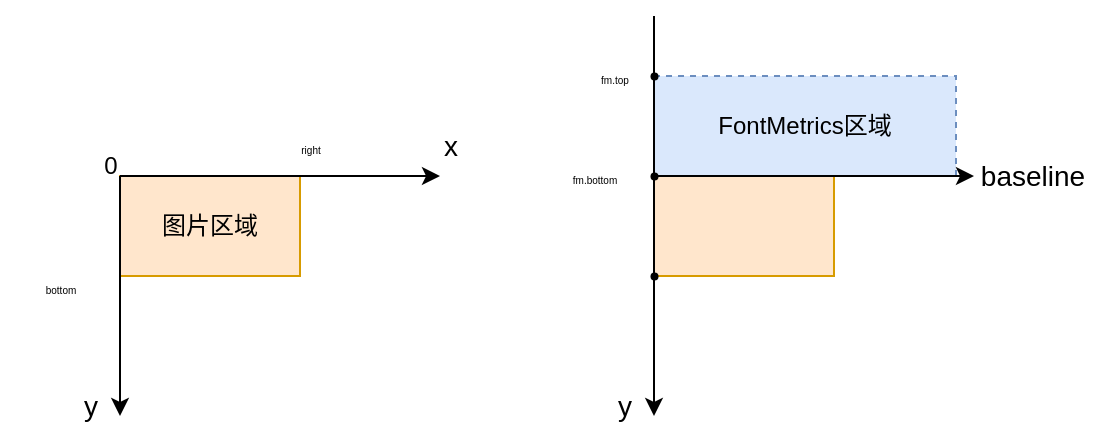 <mxfile version="21.3.6" type="github">
  <diagram name="第 1 页" id="jmLGyRtJv-uPEz8_w5s_">
    <mxGraphModel dx="543" dy="588" grid="1" gridSize="10" guides="1" tooltips="1" connect="1" arrows="1" fold="1" page="1" pageScale="1" pageWidth="827" pageHeight="1169" math="0" shadow="0">
      <root>
        <mxCell id="0" />
        <mxCell id="1" parent="0" />
        <mxCell id="Bd8WudOikVSf8Hs_fxaL-3" value="图片区域" style="rounded=0;whiteSpace=wrap;html=1;fillColor=#ffe6cc;strokeColor=#d79b00;" vertex="1" parent="1">
          <mxGeometry x="122" y="160" width="90" height="50" as="geometry" />
        </mxCell>
        <mxCell id="Bd8WudOikVSf8Hs_fxaL-17" value="" style="rounded=0;whiteSpace=wrap;html=1;fillColor=#ffe6cc;strokeColor=#d79b00;" vertex="1" parent="1">
          <mxGeometry x="389" y="160" width="90" height="50" as="geometry" />
        </mxCell>
        <mxCell id="Bd8WudOikVSf8Hs_fxaL-30" value="FontMetrics区域" style="rounded=0;whiteSpace=wrap;html=1;fillColor=#dae8fc;strokeColor=#6c8ebf;dashed=1;" vertex="1" parent="1">
          <mxGeometry x="389" y="110" width="151" height="50" as="geometry" />
        </mxCell>
        <mxCell id="Bd8WudOikVSf8Hs_fxaL-1" value="" style="endArrow=classic;html=1;rounded=0;" edge="1" parent="1">
          <mxGeometry width="50" height="50" relative="1" as="geometry">
            <mxPoint x="122" y="160" as="sourcePoint" />
            <mxPoint x="282" y="160" as="targetPoint" />
          </mxGeometry>
        </mxCell>
        <mxCell id="Bd8WudOikVSf8Hs_fxaL-2" value="" style="endArrow=classic;html=1;rounded=0;" edge="1" parent="1">
          <mxGeometry width="50" height="50" relative="1" as="geometry">
            <mxPoint x="122" y="160" as="sourcePoint" />
            <mxPoint x="122" y="280" as="targetPoint" />
          </mxGeometry>
        </mxCell>
        <mxCell id="Bd8WudOikVSf8Hs_fxaL-4" value="0" style="text;html=1;align=center;verticalAlign=middle;resizable=0;points=[];autosize=1;strokeColor=none;fillColor=none;" vertex="1" parent="1">
          <mxGeometry x="102" y="140" width="30" height="30" as="geometry" />
        </mxCell>
        <mxCell id="Bd8WudOikVSf8Hs_fxaL-5" value="&lt;font style=&quot;font-size: 14px;&quot;&gt;x&lt;/font&gt;" style="text;html=1;align=center;verticalAlign=middle;resizable=0;points=[];autosize=1;strokeColor=none;fillColor=none;" vertex="1" parent="1">
          <mxGeometry x="272" y="130" width="30" height="30" as="geometry" />
        </mxCell>
        <mxCell id="Bd8WudOikVSf8Hs_fxaL-6" value="&lt;font style=&quot;font-size: 14px;&quot;&gt;y&lt;/font&gt;" style="text;html=1;align=center;verticalAlign=middle;resizable=0;points=[];autosize=1;strokeColor=none;fillColor=none;" vertex="1" parent="1">
          <mxGeometry x="92" y="260" width="30" height="30" as="geometry" />
        </mxCell>
        <mxCell id="Bd8WudOikVSf8Hs_fxaL-13" value="&lt;font style=&quot;font-size: 5px;&quot;&gt;bottom&lt;/font&gt;" style="text;html=1;align=center;verticalAlign=middle;resizable=0;points=[];autosize=1;strokeColor=none;fillColor=none;" vertex="1" parent="1">
          <mxGeometry x="62" y="200" width="60" height="30" as="geometry" />
        </mxCell>
        <mxCell id="Bd8WudOikVSf8Hs_fxaL-14" value="&lt;font style=&quot;font-size: 5px;&quot;&gt;right&lt;/font&gt;" style="text;html=1;align=center;verticalAlign=middle;resizable=0;points=[];autosize=1;strokeColor=none;fillColor=none;" vertex="1" parent="1">
          <mxGeometry x="192" y="130" width="50" height="30" as="geometry" />
        </mxCell>
        <mxCell id="Bd8WudOikVSf8Hs_fxaL-15" value="" style="endArrow=classic;html=1;rounded=0;" edge="1" parent="1" source="Bd8WudOikVSf8Hs_fxaL-27">
          <mxGeometry width="50" height="50" relative="1" as="geometry">
            <mxPoint x="389" y="160" as="sourcePoint" />
            <mxPoint x="549" y="160" as="targetPoint" />
          </mxGeometry>
        </mxCell>
        <mxCell id="Bd8WudOikVSf8Hs_fxaL-16" value="" style="endArrow=classic;html=1;rounded=0;" edge="1" parent="1">
          <mxGeometry width="50" height="50" relative="1" as="geometry">
            <mxPoint x="389" y="80" as="sourcePoint" />
            <mxPoint x="389" y="280" as="targetPoint" />
          </mxGeometry>
        </mxCell>
        <mxCell id="Bd8WudOikVSf8Hs_fxaL-19" value="&lt;font style=&quot;font-size: 14px;&quot;&gt;baseline&lt;/font&gt;" style="text;html=1;align=center;verticalAlign=middle;resizable=0;points=[];autosize=1;strokeColor=none;fillColor=none;" vertex="1" parent="1">
          <mxGeometry x="538" y="145" width="80" height="30" as="geometry" />
        </mxCell>
        <mxCell id="Bd8WudOikVSf8Hs_fxaL-20" value="&lt;font style=&quot;font-size: 14px;&quot;&gt;y&lt;/font&gt;" style="text;html=1;align=center;verticalAlign=middle;resizable=0;points=[];autosize=1;strokeColor=none;fillColor=none;" vertex="1" parent="1">
          <mxGeometry x="359" y="260" width="30" height="30" as="geometry" />
        </mxCell>
        <mxCell id="Bd8WudOikVSf8Hs_fxaL-23" value="&lt;font style=&quot;font-size: 5px;&quot;&gt;fm.top&lt;/font&gt;" style="text;html=1;align=center;verticalAlign=middle;resizable=0;points=[];autosize=1;strokeColor=none;fillColor=none;" vertex="1" parent="1">
          <mxGeometry x="339" y="95" width="60" height="30" as="geometry" />
        </mxCell>
        <mxCell id="Bd8WudOikVSf8Hs_fxaL-24" value="" style="shape=waypoint;sketch=0;size=6;pointerEvents=1;points=[];fillColor=none;resizable=0;rotatable=0;perimeter=centerPerimeter;snapToPoint=1;strokeWidth=0;" vertex="1" parent="1">
          <mxGeometry x="379" y="100" width="20" height="20" as="geometry" />
        </mxCell>
        <mxCell id="Bd8WudOikVSf8Hs_fxaL-26" value="" style="shape=waypoint;sketch=0;size=6;pointerEvents=1;points=[];fillColor=none;resizable=0;rotatable=0;perimeter=centerPerimeter;snapToPoint=1;strokeWidth=0;" vertex="1" parent="1">
          <mxGeometry x="379" y="200" width="20" height="20" as="geometry" />
        </mxCell>
        <mxCell id="Bd8WudOikVSf8Hs_fxaL-28" value="" style="endArrow=classic;html=1;rounded=0;" edge="1" parent="1" target="Bd8WudOikVSf8Hs_fxaL-27">
          <mxGeometry width="50" height="50" relative="1" as="geometry">
            <mxPoint x="389" y="160" as="sourcePoint" />
            <mxPoint x="549" y="160" as="targetPoint" />
          </mxGeometry>
        </mxCell>
        <mxCell id="Bd8WudOikVSf8Hs_fxaL-27" value="" style="shape=waypoint;sketch=0;size=6;pointerEvents=1;points=[];fillColor=none;resizable=0;rotatable=0;perimeter=centerPerimeter;snapToPoint=1;strokeWidth=0;" vertex="1" parent="1">
          <mxGeometry x="379" y="150" width="20" height="20" as="geometry" />
        </mxCell>
        <mxCell id="Bd8WudOikVSf8Hs_fxaL-31" value="&lt;font style=&quot;font-size: 5px;&quot;&gt;fm.bottom&lt;/font&gt;" style="text;html=1;align=center;verticalAlign=middle;resizable=0;points=[];autosize=1;strokeColor=none;fillColor=none;" vertex="1" parent="1">
          <mxGeometry x="319" y="145" width="80" height="30" as="geometry" />
        </mxCell>
      </root>
    </mxGraphModel>
  </diagram>
</mxfile>
